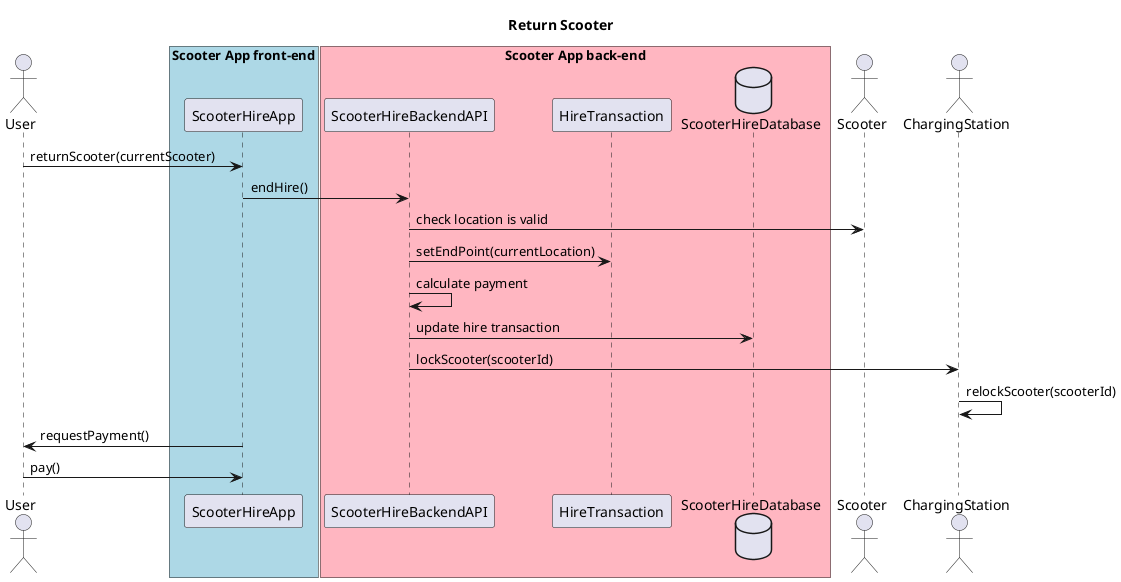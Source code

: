 @startuml
title Return Scooter
actor User

box "Scooter App front-end" #LightBlue
participant ScooterHireApp
end box

box "Scooter App back-end" #LightPink
participant ScooterHireBackendAPI
participant HireTransaction
database ScooterHireDatabase
end box

actor Scooter
actor ChargingStation


User -> ScooterHireApp: returnScooter(currentScooter)
ScooterHireApp -> ScooterHireBackendAPI: endHire()
ScooterHireBackendAPI -> Scooter: check location is valid
ScooterHireBackendAPI -> HireTransaction: setEndPoint(currentLocation)
ScooterHireBackendAPI -> ScooterHireBackendAPI: calculate payment
ScooterHireBackendAPI -> ScooterHireDatabase: update hire transaction
ScooterHireBackendAPI -> ChargingStation: lockScooter(scooterId)
ChargingStation -> ChargingStation: relockScooter(scooterId)
ScooterHireApp -> User: requestPayment()
User -> ScooterHireApp: pay()
@enduml